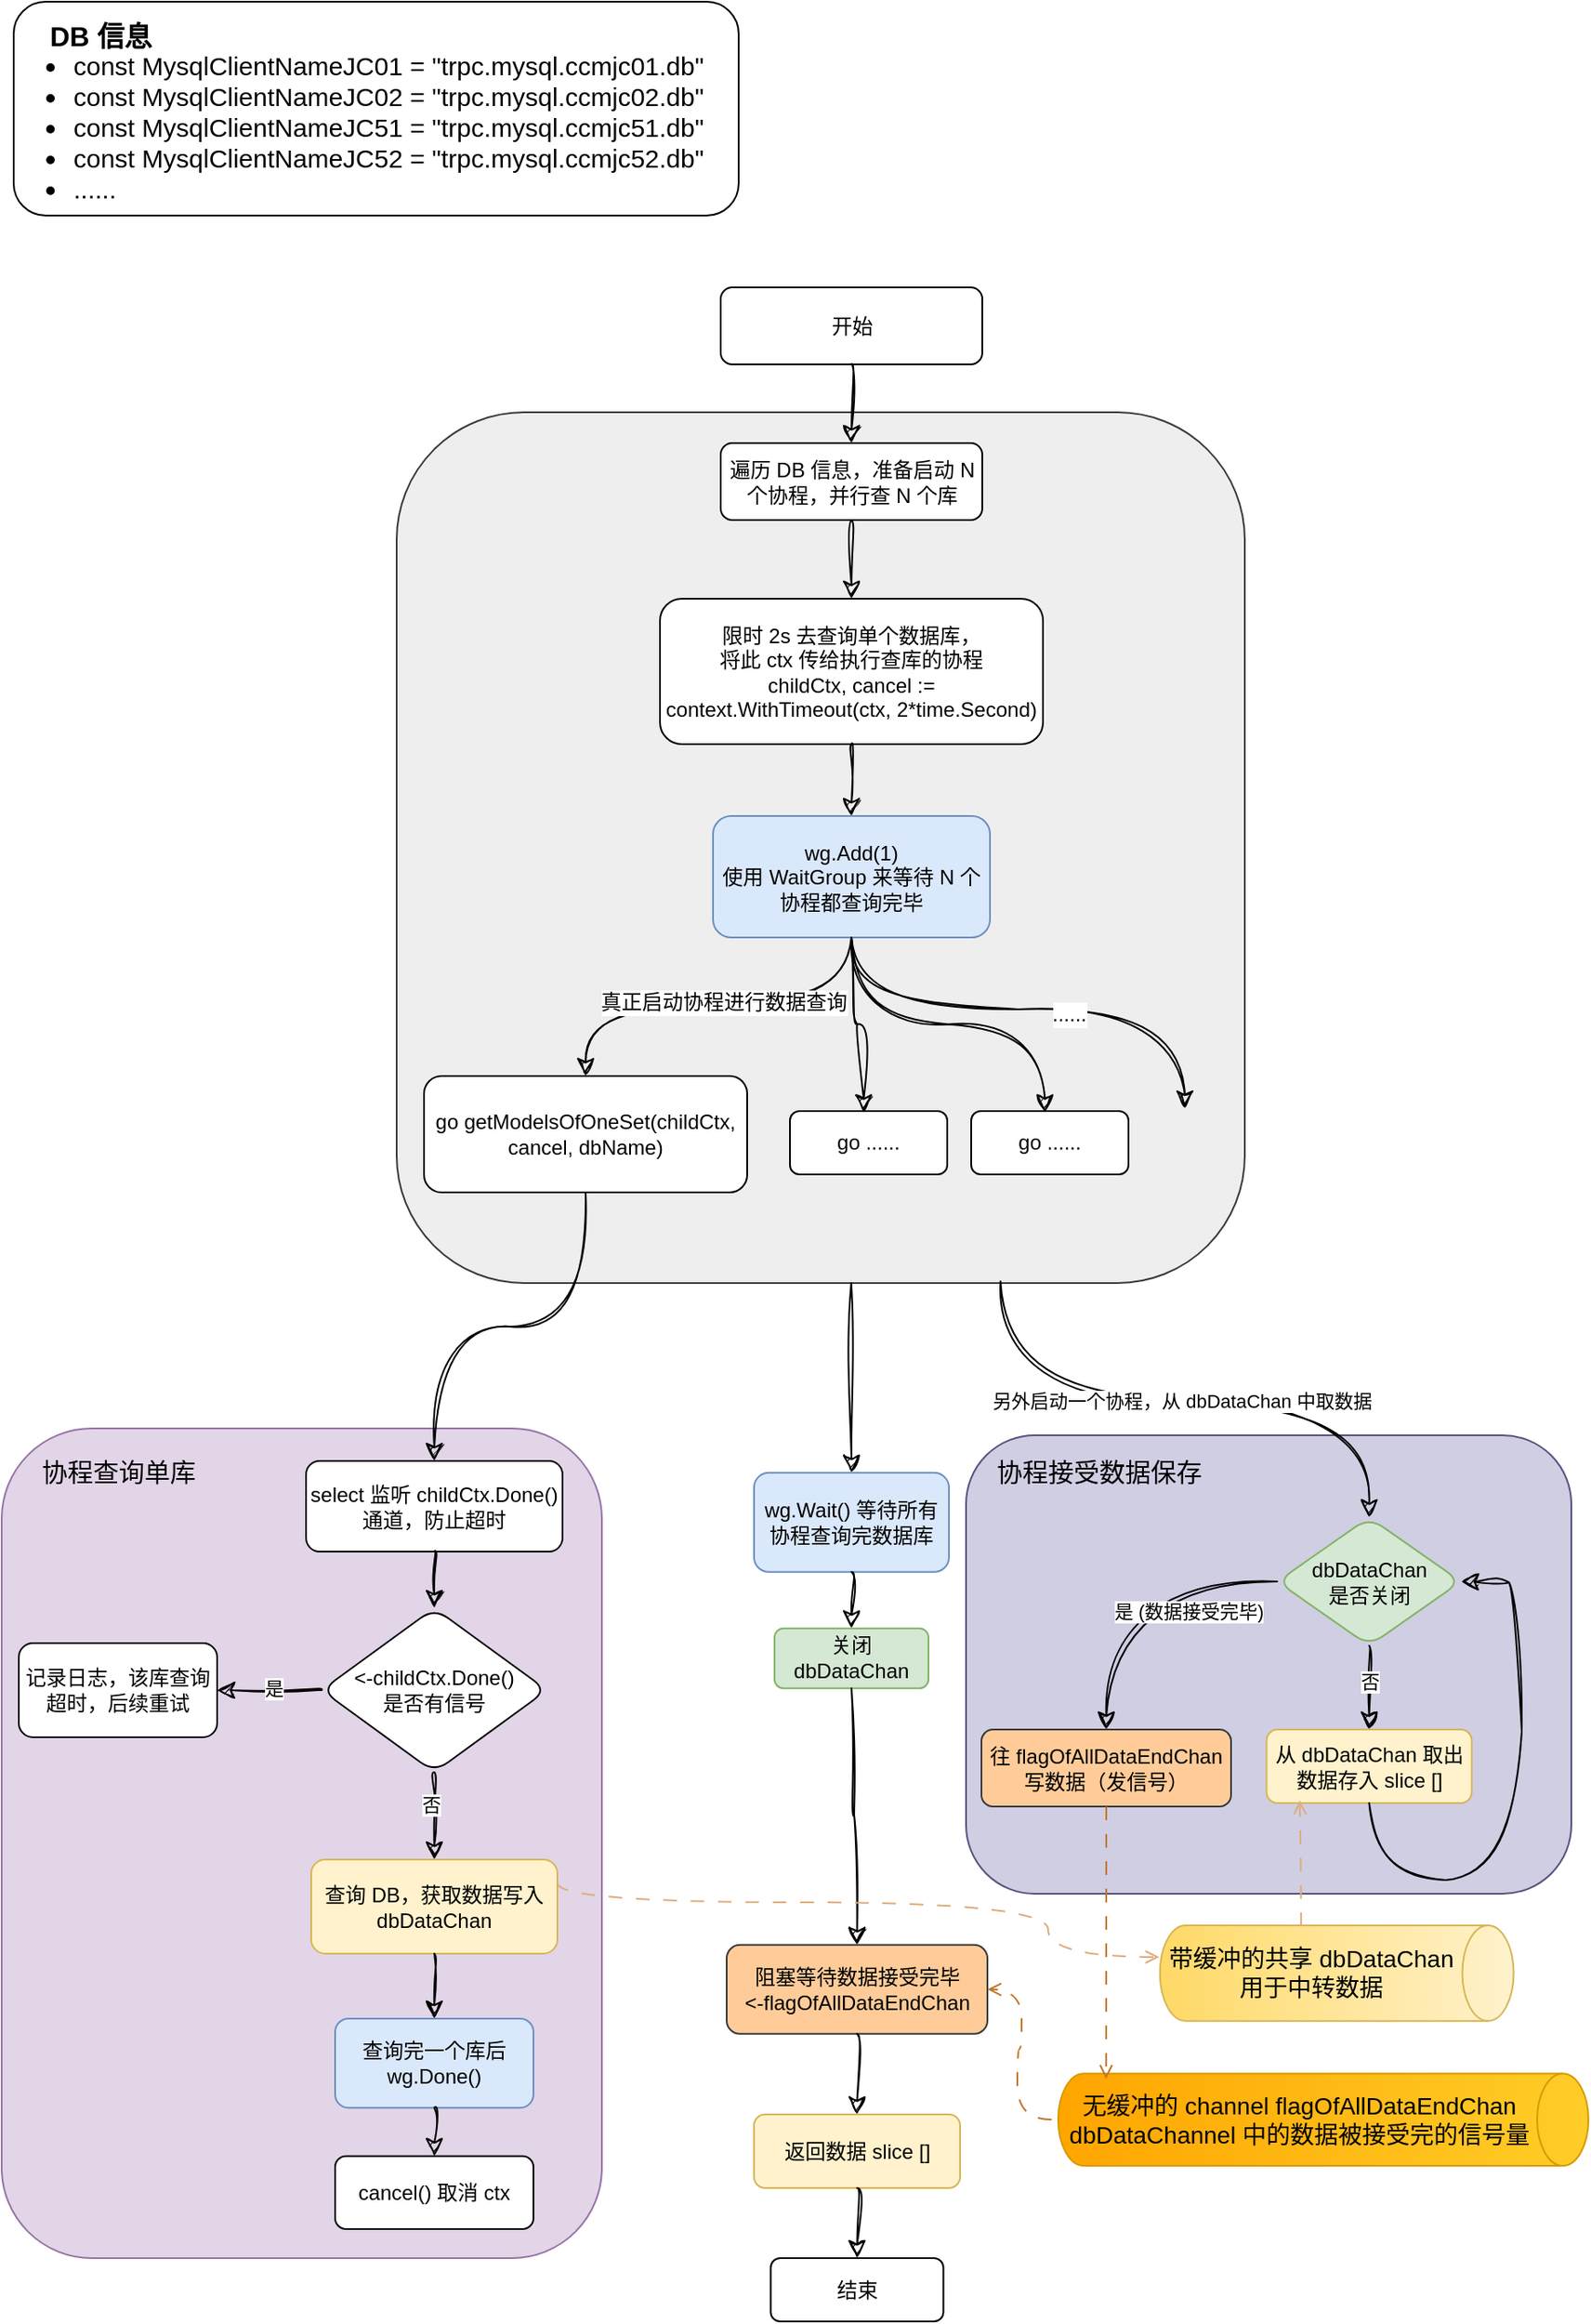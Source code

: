 <mxfile version="22.1.18" type="device">
  <diagram id="C5RBs43oDa-KdzZeNtuy" name="历史数据统计">
    <mxGraphModel dx="814" dy="1853" grid="0" gridSize="10" guides="1" tooltips="1" connect="1" arrows="1" fold="1" page="1" pageScale="1" pageWidth="1654" pageHeight="2336" math="0" shadow="0">
      <root>
        <mxCell id="WIyWlLk6GJQsqaUBKTNV-0" />
        <mxCell id="WIyWlLk6GJQsqaUBKTNV-1" parent="WIyWlLk6GJQsqaUBKTNV-0" />
        <mxCell id="kMFmoiZ8YQXFddp0UWes-89" value="" style="rounded=1;whiteSpace=wrap;html=1;fillColor=#d0cee2;strokeColor=#56517e;" vertex="1" parent="WIyWlLk6GJQsqaUBKTNV-1">
          <mxGeometry x="883" y="905" width="354" height="268" as="geometry" />
        </mxCell>
        <mxCell id="kMFmoiZ8YQXFddp0UWes-87" value="" style="rounded=1;whiteSpace=wrap;html=1;fillColor=#e1d5e7;strokeColor=#9673a6;" vertex="1" parent="WIyWlLk6GJQsqaUBKTNV-1">
          <mxGeometry x="319" y="901" width="351" height="485" as="geometry" />
        </mxCell>
        <mxCell id="kMFmoiZ8YQXFddp0UWes-25" value="" style="rounded=1;whiteSpace=wrap;html=1;fillColor=#eeeeee;strokeColor=#36393d;fontSize=12;" vertex="1" parent="WIyWlLk6GJQsqaUBKTNV-1">
          <mxGeometry x="550" y="307" width="496" height="509" as="geometry" />
        </mxCell>
        <mxCell id="kMFmoiZ8YQXFddp0UWes-2" value="" style="rounded=1;whiteSpace=wrap;html=1;" vertex="1" parent="WIyWlLk6GJQsqaUBKTNV-1">
          <mxGeometry x="326" y="67" width="424" height="125" as="geometry" />
        </mxCell>
        <mxCell id="WIyWlLk6GJQsqaUBKTNV-2" value="" style="rounded=0;html=1;jettySize=auto;orthogonalLoop=1;fontSize=12;endArrow=classic;endFill=1;endSize=8;strokeWidth=1;shadow=0;labelBackgroundColor=none;edgeStyle=orthogonalEdgeStyle;fontColor=default;sketch=1;curveFitting=1;jiggle=2;curved=1;entryX=0.5;entryY=0;entryDx=0;entryDy=0;" parent="WIyWlLk6GJQsqaUBKTNV-1" source="WIyWlLk6GJQsqaUBKTNV-3" target="kMFmoiZ8YQXFddp0UWes-5" edge="1">
          <mxGeometry relative="1" as="geometry">
            <mxPoint x="758.5" y="453" as="targetPoint" />
          </mxGeometry>
        </mxCell>
        <mxCell id="WIyWlLk6GJQsqaUBKTNV-3" value="遍历 DB 信息，准备启动 N 个协程，并行查 N 个库" style="rounded=1;whiteSpace=wrap;html=1;fontSize=12;glass=0;strokeWidth=1;shadow=0;labelBackgroundColor=none;" parent="WIyWlLk6GJQsqaUBKTNV-1" vertex="1">
          <mxGeometry x="739.5" y="325" width="153" height="45" as="geometry" />
        </mxCell>
        <mxCell id="kMFmoiZ8YQXFddp0UWes-0" value="&lt;ul style=&quot;font-size: 15px;&quot;&gt;&lt;li style=&quot;font-size: 15px;&quot;&gt;const MysqlClientNameJC01 = &quot;trpc.mysql.ccmjc01.db&quot;&lt;/li&gt;&lt;li style=&quot;font-size: 15px;&quot;&gt;const MysqlClientNameJC02 = &quot;trpc.mysql.ccmjc02.db&quot;&lt;/li&gt;&lt;li style=&quot;font-size: 15px;&quot;&gt;const MysqlClientNameJC51 = &quot;trpc.mysql.ccmjc51.db&quot;&lt;/li&gt;&lt;li style=&quot;font-size: 15px;&quot;&gt;const MysqlClientNameJC52 = &quot;trpc.mysql.ccmjc52.db&quot;&lt;/li&gt;&lt;li style=&quot;font-size: 15px;&quot;&gt;......&lt;/li&gt;&lt;/ul&gt;" style="text;strokeColor=none;fillColor=none;html=1;whiteSpace=wrap;verticalAlign=middle;overflow=hidden;fontSize=15;" vertex="1" parent="WIyWlLk6GJQsqaUBKTNV-1">
          <mxGeometry x="319" y="78" width="440" height="120" as="geometry" />
        </mxCell>
        <mxCell id="kMFmoiZ8YQXFddp0UWes-1" value="DB 信息" style="text;html=1;strokeColor=none;fillColor=none;align=center;verticalAlign=middle;whiteSpace=wrap;rounded=0;fontSize=16;fontStyle=1" vertex="1" parent="WIyWlLk6GJQsqaUBKTNV-1">
          <mxGeometry x="342" y="72" width="70" height="30" as="geometry" />
        </mxCell>
        <mxCell id="kMFmoiZ8YQXFddp0UWes-3" value="" style="shape=cylinder3;whiteSpace=wrap;html=1;boundedLbl=1;backgroundOutline=1;size=15;rotation=90;fillColor=#fff2cc;strokeColor=#d6b656;gradientColor=#ffd966;" vertex="1" parent="WIyWlLk6GJQsqaUBKTNV-1">
          <mxGeometry x="1071.89" y="1116" width="55.86" height="206.87" as="geometry" />
        </mxCell>
        <mxCell id="kMFmoiZ8YQXFddp0UWes-4" value="带缓冲的共享 dbDataChan&lt;br&gt;用于中转数据" style="text;html=1;strokeColor=none;fillColor=none;align=center;verticalAlign=middle;whiteSpace=wrap;rounded=0;fontSize=14;" vertex="1" parent="WIyWlLk6GJQsqaUBKTNV-1">
          <mxGeometry x="996.5" y="1202.93" width="176" height="33" as="geometry" />
        </mxCell>
        <mxCell id="kMFmoiZ8YQXFddp0UWes-5" value="限时 2s 去查询单个数据库，&lt;br style=&quot;font-size: 12px;&quot;&gt;将此 ctx 传给执行查库的协程&lt;br style=&quot;font-size: 12px;&quot;&gt;childCtx, cancel := context.WithTimeout(ctx, 2*time.Second)" style="rounded=1;whiteSpace=wrap;html=1;fontSize=12;" vertex="1" parent="WIyWlLk6GJQsqaUBKTNV-1">
          <mxGeometry x="704" y="416" width="224" height="85" as="geometry" />
        </mxCell>
        <mxCell id="kMFmoiZ8YQXFddp0UWes-7" value="" style="rounded=0;html=1;jettySize=auto;orthogonalLoop=1;fontSize=12;endArrow=classic;endFill=1;endSize=8;strokeWidth=1;shadow=0;labelBackgroundColor=none;edgeStyle=orthogonalEdgeStyle;fontColor=default;sketch=1;curveFitting=1;jiggle=2;curved=1;exitX=0.5;exitY=1;exitDx=0;exitDy=0;entryX=0.5;entryY=0;entryDx=0;entryDy=0;" edge="1" parent="WIyWlLk6GJQsqaUBKTNV-1" source="kMFmoiZ8YQXFddp0UWes-5" target="kMFmoiZ8YQXFddp0UWes-8">
          <mxGeometry relative="1" as="geometry">
            <mxPoint x="840" y="548" as="sourcePoint" />
            <mxPoint x="733" y="553" as="targetPoint" />
          </mxGeometry>
        </mxCell>
        <mxCell id="kMFmoiZ8YQXFddp0UWes-8" value="wg.Add(1)&lt;br style=&quot;font-size: 12px;&quot;&gt;使用&amp;nbsp;WaitGroup 来等待 N 个协程都查询完毕" style="rounded=1;whiteSpace=wrap;html=1;fillColor=#dae8fc;strokeColor=#6c8ebf;fontSize=12;" vertex="1" parent="WIyWlLk6GJQsqaUBKTNV-1">
          <mxGeometry x="735" y="543" width="162" height="71" as="geometry" />
        </mxCell>
        <mxCell id="kMFmoiZ8YQXFddp0UWes-9" value="" style="rounded=0;html=1;jettySize=auto;orthogonalLoop=1;fontSize=12;endArrow=classic;endFill=1;endSize=8;strokeWidth=1;shadow=0;labelBackgroundColor=none;edgeStyle=orthogonalEdgeStyle;fontColor=default;sketch=1;curveFitting=1;jiggle=2;curved=1;exitX=0.5;exitY=1;exitDx=0;exitDy=0;entryX=0.5;entryY=0;entryDx=0;entryDy=0;" edge="1" parent="WIyWlLk6GJQsqaUBKTNV-1" target="kMFmoiZ8YQXFddp0UWes-10" source="kMFmoiZ8YQXFddp0UWes-8">
          <mxGeometry relative="1" as="geometry">
            <mxPoint x="834.5" y="624" as="sourcePoint" />
            <mxPoint x="751.5" y="676" as="targetPoint" />
          </mxGeometry>
        </mxCell>
        <mxCell id="kMFmoiZ8YQXFddp0UWes-11" value="真正启动协程进行数据查询" style="edgeLabel;html=1;align=center;verticalAlign=middle;resizable=0;points=[];fontSize=12;" vertex="1" connectable="0" parent="kMFmoiZ8YQXFddp0UWes-9">
          <mxGeometry x="-0.224" y="-1" relative="1" as="geometry">
            <mxPoint x="-24" y="-2" as="offset" />
          </mxGeometry>
        </mxCell>
        <mxCell id="kMFmoiZ8YQXFddp0UWes-10" value="go getModelsOfOneSet(childCtx, cancel, dbName)" style="rounded=1;whiteSpace=wrap;html=1;fontSize=12;" vertex="1" parent="WIyWlLk6GJQsqaUBKTNV-1">
          <mxGeometry x="566" y="695" width="189" height="68" as="geometry" />
        </mxCell>
        <mxCell id="kMFmoiZ8YQXFddp0UWes-12" value="开始" style="rounded=1;whiteSpace=wrap;html=1;fontSize=12;glass=0;strokeWidth=1;shadow=0;labelBackgroundColor=none;" vertex="1" parent="WIyWlLk6GJQsqaUBKTNV-1">
          <mxGeometry x="739.5" y="234" width="153" height="45" as="geometry" />
        </mxCell>
        <mxCell id="kMFmoiZ8YQXFddp0UWes-13" value="" style="rounded=0;html=1;jettySize=auto;orthogonalLoop=1;fontSize=12;endArrow=classic;endFill=1;endSize=8;strokeWidth=1;shadow=0;labelBackgroundColor=none;edgeStyle=orthogonalEdgeStyle;fontColor=default;sketch=1;curveFitting=1;jiggle=2;curved=1;exitX=0.5;exitY=1;exitDx=0;exitDy=0;" edge="1" parent="WIyWlLk6GJQsqaUBKTNV-1" source="kMFmoiZ8YQXFddp0UWes-12" target="WIyWlLk6GJQsqaUBKTNV-3">
          <mxGeometry relative="1" as="geometry">
            <mxPoint x="1031" y="354" as="sourcePoint" />
            <mxPoint x="934.5" y="490" as="targetPoint" />
          </mxGeometry>
        </mxCell>
        <mxCell id="kMFmoiZ8YQXFddp0UWes-16" value="" style="rounded=0;html=1;jettySize=auto;orthogonalLoop=1;fontSize=12;endArrow=classic;endFill=1;endSize=8;strokeWidth=1;shadow=0;labelBackgroundColor=none;edgeStyle=orthogonalEdgeStyle;fontColor=default;sketch=1;curveFitting=1;jiggle=2;curved=1;exitX=0.5;exitY=1;exitDx=0;exitDy=0;entryX=0.469;entryY=0.02;entryDx=0;entryDy=0;entryPerimeter=0;" edge="1" parent="WIyWlLk6GJQsqaUBKTNV-1" source="kMFmoiZ8YQXFddp0UWes-8" target="kMFmoiZ8YQXFddp0UWes-17">
          <mxGeometry relative="1" as="geometry">
            <mxPoint x="957" y="750" as="sourcePoint" />
            <mxPoint x="967.5" y="689" as="targetPoint" />
          </mxGeometry>
        </mxCell>
        <mxCell id="kMFmoiZ8YQXFddp0UWes-17" value="go ......" style="rounded=1;whiteSpace=wrap;html=1;fontSize=12;" vertex="1" parent="WIyWlLk6GJQsqaUBKTNV-1">
          <mxGeometry x="780" y="715.5" width="92" height="37" as="geometry" />
        </mxCell>
        <mxCell id="kMFmoiZ8YQXFddp0UWes-18" value="" style="rounded=0;html=1;jettySize=auto;orthogonalLoop=1;fontSize=12;endArrow=classic;endFill=1;endSize=8;strokeWidth=1;shadow=0;labelBackgroundColor=none;edgeStyle=orthogonalEdgeStyle;fontColor=default;sketch=1;curveFitting=1;jiggle=2;curved=1;exitX=0.5;exitY=1;exitDx=0;exitDy=0;entryX=0.469;entryY=0.02;entryDx=0;entryDy=0;entryPerimeter=0;" edge="1" parent="WIyWlLk6GJQsqaUBKTNV-1" target="kMFmoiZ8YQXFddp0UWes-19" source="kMFmoiZ8YQXFddp0UWes-8">
          <mxGeometry relative="1" as="geometry">
            <mxPoint x="944" y="616" as="sourcePoint" />
            <mxPoint x="1076.5" y="689" as="targetPoint" />
          </mxGeometry>
        </mxCell>
        <mxCell id="kMFmoiZ8YQXFddp0UWes-19" value="go ......" style="rounded=1;whiteSpace=wrap;html=1;fontSize=12;" vertex="1" parent="WIyWlLk6GJQsqaUBKTNV-1">
          <mxGeometry x="886" y="715.5" width="92" height="37" as="geometry" />
        </mxCell>
        <mxCell id="kMFmoiZ8YQXFddp0UWes-20" value="" style="rounded=0;html=1;jettySize=auto;orthogonalLoop=1;fontSize=12;endArrow=classic;endFill=1;endSize=8;strokeWidth=1;shadow=0;labelBackgroundColor=none;edgeStyle=orthogonalEdgeStyle;fontColor=default;sketch=1;curveFitting=1;jiggle=2;curved=1;exitX=0.5;exitY=1;exitDx=0;exitDy=0;" edge="1" parent="WIyWlLk6GJQsqaUBKTNV-1" source="kMFmoiZ8YQXFddp0UWes-8">
          <mxGeometry relative="1" as="geometry">
            <mxPoint x="1030" y="579" as="sourcePoint" />
            <mxPoint x="1011" y="714" as="targetPoint" />
            <Array as="points">
              <mxPoint x="816" y="656" />
              <mxPoint x="1011" y="656" />
            </Array>
          </mxGeometry>
        </mxCell>
        <mxCell id="kMFmoiZ8YQXFddp0UWes-22" value="......" style="edgeLabel;html=1;align=center;verticalAlign=middle;resizable=0;points=[];fontSize=12;" vertex="1" connectable="0" parent="kMFmoiZ8YQXFddp0UWes-20">
          <mxGeometry x="0.145" y="-3" relative="1" as="geometry">
            <mxPoint as="offset" />
          </mxGeometry>
        </mxCell>
        <mxCell id="kMFmoiZ8YQXFddp0UWes-28" value="" style="rounded=0;html=1;jettySize=auto;orthogonalLoop=1;fontSize=13;endArrow=classic;endFill=1;endSize=8;strokeWidth=1;shadow=0;labelBackgroundColor=none;edgeStyle=orthogonalEdgeStyle;fontColor=default;sketch=1;curveFitting=1;jiggle=2;curved=1;exitX=0.712;exitY=0.998;exitDx=0;exitDy=0;exitPerimeter=0;" edge="1" parent="WIyWlLk6GJQsqaUBKTNV-1" source="kMFmoiZ8YQXFddp0UWes-25" target="kMFmoiZ8YQXFddp0UWes-35">
          <mxGeometry relative="1" as="geometry">
            <mxPoint x="695" y="1003" as="sourcePoint" />
            <mxPoint x="958" y="944" as="targetPoint" />
          </mxGeometry>
        </mxCell>
        <mxCell id="kMFmoiZ8YQXFddp0UWes-34" value="另外启动一个协程，从 dbDataChan 中取数据" style="edgeLabel;html=1;align=center;verticalAlign=middle;resizable=0;points=[];" vertex="1" connectable="0" parent="kMFmoiZ8YQXFddp0UWes-28">
          <mxGeometry x="-0.005" y="-1" relative="1" as="geometry">
            <mxPoint x="-1" y="-1" as="offset" />
          </mxGeometry>
        </mxCell>
        <mxCell id="kMFmoiZ8YQXFddp0UWes-29" value="" style="shape=cylinder3;whiteSpace=wrap;html=1;boundedLbl=1;backgroundOutline=1;size=15;rotation=90;fillColor=#ffcd28;strokeColor=#d79b00;gradientColor=#ffa500;" vertex="1" parent="WIyWlLk6GJQsqaUBKTNV-1">
          <mxGeometry x="1065.01" y="1150" width="53.86" height="310.11" as="geometry" />
        </mxCell>
        <mxCell id="kMFmoiZ8YQXFddp0UWes-30" value="无缓冲的 channel flagOfAllDataEndChan dbDataChannel 中的数据被接受完的信号量" style="text;html=1;strokeColor=none;fillColor=none;align=center;verticalAlign=middle;whiteSpace=wrap;rounded=0;fontSize=14;" vertex="1" parent="WIyWlLk6GJQsqaUBKTNV-1">
          <mxGeometry x="933" y="1283.69" width="290" height="42.73" as="geometry" />
        </mxCell>
        <mxCell id="kMFmoiZ8YQXFddp0UWes-35" value="dbDataChan&lt;br&gt;是否关闭" style="rhombus;whiteSpace=wrap;html=1;rounded=1;fillColor=#d5e8d4;strokeColor=#82b366;" vertex="1" parent="WIyWlLk6GJQsqaUBKTNV-1">
          <mxGeometry x="1065" y="953.0" width="107.5" height="75" as="geometry" />
        </mxCell>
        <mxCell id="kMFmoiZ8YQXFddp0UWes-36" value="" style="rounded=0;html=1;jettySize=auto;orthogonalLoop=1;fontSize=13;endArrow=classic;endFill=1;endSize=8;strokeWidth=1;shadow=0;labelBackgroundColor=none;edgeStyle=orthogonalEdgeStyle;fontColor=default;sketch=1;curveFitting=1;jiggle=2;curved=1;exitX=0.5;exitY=1;exitDx=0;exitDy=0;entryX=0.5;entryY=0;entryDx=0;entryDy=0;" edge="1" parent="WIyWlLk6GJQsqaUBKTNV-1" source="kMFmoiZ8YQXFddp0UWes-35" target="kMFmoiZ8YQXFddp0UWes-38">
          <mxGeometry relative="1" as="geometry">
            <mxPoint x="1117" y="1028" as="sourcePoint" />
            <mxPoint x="1119" y="1073.0" as="targetPoint" />
          </mxGeometry>
        </mxCell>
        <mxCell id="kMFmoiZ8YQXFddp0UWes-37" value="否" style="edgeLabel;html=1;align=center;verticalAlign=middle;resizable=0;points=[];" vertex="1" connectable="0" parent="kMFmoiZ8YQXFddp0UWes-36">
          <mxGeometry x="-0.138" relative="1" as="geometry">
            <mxPoint as="offset" />
          </mxGeometry>
        </mxCell>
        <mxCell id="kMFmoiZ8YQXFddp0UWes-38" value="从 dbDataChan 取出数据存入 slice []" style="rounded=1;whiteSpace=wrap;html=1;fillColor=#fff2cc;strokeColor=#d6b656;" vertex="1" parent="WIyWlLk6GJQsqaUBKTNV-1">
          <mxGeometry x="1058.75" y="1077.0" width="120" height="43" as="geometry" />
        </mxCell>
        <mxCell id="kMFmoiZ8YQXFddp0UWes-41" value="" style="rounded=0;html=1;jettySize=auto;orthogonalLoop=1;fontSize=13;endArrow=classic;endFill=1;endSize=8;strokeWidth=1;shadow=0;labelBackgroundColor=none;edgeStyle=orthogonalEdgeStyle;fontColor=default;sketch=1;curveFitting=1;jiggle=2;curved=1;exitX=0;exitY=0.5;exitDx=0;exitDy=0;entryX=0.5;entryY=0;entryDx=0;entryDy=0;" edge="1" parent="WIyWlLk6GJQsqaUBKTNV-1" source="kMFmoiZ8YQXFddp0UWes-35" target="kMFmoiZ8YQXFddp0UWes-47">
          <mxGeometry relative="1" as="geometry">
            <mxPoint x="1129" y="1038" as="sourcePoint" />
            <mxPoint x="1005" y="1044.0" as="targetPoint" />
          </mxGeometry>
        </mxCell>
        <mxCell id="kMFmoiZ8YQXFddp0UWes-44" value="是 (数据接受完毕)" style="edgeLabel;html=1;align=center;verticalAlign=middle;resizable=0;points=[];" vertex="1" connectable="0" parent="kMFmoiZ8YQXFddp0UWes-41">
          <mxGeometry x="-0.325" y="17" relative="1" as="geometry">
            <mxPoint x="11" as="offset" />
          </mxGeometry>
        </mxCell>
        <mxCell id="kMFmoiZ8YQXFddp0UWes-45" value="" style="rounded=0;html=1;jettySize=auto;orthogonalLoop=1;fontSize=13;endArrow=classic;endFill=1;endSize=8;strokeWidth=1;shadow=0;labelBackgroundColor=none;edgeStyle=orthogonalEdgeStyle;fontColor=default;sketch=1;curveFitting=1;jiggle=2;curved=1;exitX=0.5;exitY=1;exitDx=0;exitDy=0;entryX=1;entryY=0.5;entryDx=0;entryDy=0;" edge="1" parent="WIyWlLk6GJQsqaUBKTNV-1" source="kMFmoiZ8YQXFddp0UWes-38" target="kMFmoiZ8YQXFddp0UWes-35">
          <mxGeometry relative="1" as="geometry">
            <mxPoint x="1129" y="1038" as="sourcePoint" />
            <mxPoint x="1129" y="1087.0" as="targetPoint" />
            <Array as="points">
              <mxPoint x="1119" y="1165.0" />
              <mxPoint x="1208" y="1165.0" />
              <mxPoint x="1208" y="991.0" />
              <mxPoint x="1193" y="991.0" />
            </Array>
          </mxGeometry>
        </mxCell>
        <mxCell id="kMFmoiZ8YQXFddp0UWes-47" value="往 flagOfAllDataEndChan 写数据（发信号）" style="rounded=1;whiteSpace=wrap;html=1;fillColor=#ffcc99;strokeColor=#36393d;" vertex="1" parent="WIyWlLk6GJQsqaUBKTNV-1">
          <mxGeometry x="892" y="1077.0" width="146" height="45" as="geometry" />
        </mxCell>
        <mxCell id="kMFmoiZ8YQXFddp0UWes-48" value="" style="rounded=0;html=1;jettySize=auto;orthogonalLoop=1;fontSize=13;endArrow=classic;endFill=1;endSize=8;strokeWidth=1;shadow=0;labelBackgroundColor=none;edgeStyle=orthogonalEdgeStyle;fontColor=default;sketch=1;curveFitting=1;jiggle=2;curved=1;exitX=0.536;exitY=1;exitDx=0;exitDy=0;exitPerimeter=0;entryX=0.5;entryY=0;entryDx=0;entryDy=0;" edge="1" parent="WIyWlLk6GJQsqaUBKTNV-1" source="kMFmoiZ8YQXFddp0UWes-25" target="kMFmoiZ8YQXFddp0UWes-50">
          <mxGeometry relative="1" as="geometry">
            <mxPoint x="404" y="886" as="sourcePoint" />
            <mxPoint x="602" y="901" as="targetPoint" />
          </mxGeometry>
        </mxCell>
        <mxCell id="kMFmoiZ8YQXFddp0UWes-50" value="wg.Wait() 等待所有协程查询完数据库" style="rounded=1;whiteSpace=wrap;html=1;fillColor=#dae8fc;strokeColor=#6c8ebf;" vertex="1" parent="WIyWlLk6GJQsqaUBKTNV-1">
          <mxGeometry x="759" y="926.9" width="114" height="58" as="geometry" />
        </mxCell>
        <mxCell id="kMFmoiZ8YQXFddp0UWes-51" value="" style="rounded=0;html=1;jettySize=auto;orthogonalLoop=1;fontSize=13;endArrow=classic;endFill=1;endSize=8;strokeWidth=1;shadow=0;labelBackgroundColor=none;edgeStyle=orthogonalEdgeStyle;fontColor=default;sketch=1;curveFitting=1;jiggle=2;curved=1;exitX=0.5;exitY=1;exitDx=0;exitDy=0;entryX=0.5;entryY=0;entryDx=0;entryDy=0;" edge="1" parent="WIyWlLk6GJQsqaUBKTNV-1" source="kMFmoiZ8YQXFddp0UWes-50" target="kMFmoiZ8YQXFddp0UWes-52">
          <mxGeometry relative="1" as="geometry">
            <mxPoint x="910" y="871.9" as="sourcePoint" />
            <mxPoint x="816" y="1041.9" as="targetPoint" />
          </mxGeometry>
        </mxCell>
        <mxCell id="kMFmoiZ8YQXFddp0UWes-52" value="关闭 dbDataChan" style="rounded=1;whiteSpace=wrap;html=1;fillColor=#d5e8d4;strokeColor=#82b366;" vertex="1" parent="WIyWlLk6GJQsqaUBKTNV-1">
          <mxGeometry x="771" y="1017.9" width="90" height="35" as="geometry" />
        </mxCell>
        <mxCell id="kMFmoiZ8YQXFddp0UWes-55" value="" style="rounded=0;html=1;jettySize=auto;orthogonalLoop=1;fontSize=13;endArrow=classic;endFill=1;endSize=8;strokeWidth=1;shadow=0;labelBackgroundColor=none;edgeStyle=orthogonalEdgeStyle;fontColor=default;sketch=1;curveFitting=1;jiggle=2;curved=1;exitX=0.5;exitY=1;exitDx=0;exitDy=0;entryX=0.5;entryY=0;entryDx=0;entryDy=0;" edge="1" parent="WIyWlLk6GJQsqaUBKTNV-1" source="kMFmoiZ8YQXFddp0UWes-52" target="kMFmoiZ8YQXFddp0UWes-56">
          <mxGeometry relative="1" as="geometry">
            <mxPoint x="826" y="994.9" as="sourcePoint" />
            <mxPoint x="818" y="1197.9" as="targetPoint" />
          </mxGeometry>
        </mxCell>
        <mxCell id="kMFmoiZ8YQXFddp0UWes-56" value="阻塞等待数据接受完毕&lt;br&gt;&amp;lt;-flagOfAllDataEndChan" style="rounded=1;whiteSpace=wrap;html=1;fillColor=#ffcc99;strokeColor=#36393d;" vertex="1" parent="WIyWlLk6GJQsqaUBKTNV-1">
          <mxGeometry x="743" y="1202.93" width="152.5" height="52" as="geometry" />
        </mxCell>
        <mxCell id="kMFmoiZ8YQXFddp0UWes-59" value="" style="rounded=0;html=1;jettySize=auto;orthogonalLoop=1;fontSize=13;endArrow=classic;endFill=1;endSize=8;strokeWidth=1;shadow=0;labelBackgroundColor=none;edgeStyle=orthogonalEdgeStyle;fontColor=default;sketch=1;curveFitting=1;jiggle=2;curved=1;exitX=0.5;exitY=1;exitDx=0;exitDy=0;entryX=0.5;entryY=0;entryDx=0;entryDy=0;" edge="1" parent="WIyWlLk6GJQsqaUBKTNV-1" source="kMFmoiZ8YQXFddp0UWes-56" target="kMFmoiZ8YQXFddp0UWes-60">
          <mxGeometry relative="1" as="geometry">
            <mxPoint x="827.5" y="1020.93" as="sourcePoint" />
            <mxPoint x="819.5" y="1299.93" as="targetPoint" />
          </mxGeometry>
        </mxCell>
        <mxCell id="kMFmoiZ8YQXFddp0UWes-60" value="返回数据 slice []" style="rounded=1;whiteSpace=wrap;html=1;fillColor=#fff2cc;strokeColor=#d6b656;" vertex="1" parent="WIyWlLk6GJQsqaUBKTNV-1">
          <mxGeometry x="759" y="1302.0" width="120.5" height="43" as="geometry" />
        </mxCell>
        <mxCell id="kMFmoiZ8YQXFddp0UWes-61" value="" style="rounded=0;html=1;jettySize=auto;orthogonalLoop=1;fontSize=13;endArrow=classic;endFill=1;endSize=8;strokeWidth=1;shadow=0;labelBackgroundColor=none;edgeStyle=orthogonalEdgeStyle;fontColor=default;sketch=1;curveFitting=1;jiggle=2;curved=1;exitX=0.5;exitY=1;exitDx=0;exitDy=0;entryX=0.5;entryY=0;entryDx=0;entryDy=0;" edge="1" parent="WIyWlLk6GJQsqaUBKTNV-1" target="kMFmoiZ8YQXFddp0UWes-62" source="kMFmoiZ8YQXFddp0UWes-60">
          <mxGeometry relative="1" as="geometry">
            <mxPoint x="819.5" y="1351.0" as="sourcePoint" />
            <mxPoint x="819.5" y="1396.0" as="targetPoint" />
          </mxGeometry>
        </mxCell>
        <mxCell id="kMFmoiZ8YQXFddp0UWes-62" value="结束" style="rounded=1;whiteSpace=wrap;html=1;" vertex="1" parent="WIyWlLk6GJQsqaUBKTNV-1">
          <mxGeometry x="768.75" y="1386.0" width="101" height="37" as="geometry" />
        </mxCell>
        <mxCell id="kMFmoiZ8YQXFddp0UWes-66" value="" style="rounded=0;html=1;jettySize=auto;orthogonalLoop=1;fontSize=13;endArrow=classic;endFill=1;endSize=8;strokeWidth=1;shadow=0;labelBackgroundColor=none;edgeStyle=orthogonalEdgeStyle;fontColor=default;sketch=1;curveFitting=1;jiggle=2;curved=1;exitX=0.5;exitY=1;exitDx=0;exitDy=0;entryX=0.5;entryY=0;entryDx=0;entryDy=0;" edge="1" parent="WIyWlLk6GJQsqaUBKTNV-1" source="kMFmoiZ8YQXFddp0UWes-10" target="kMFmoiZ8YQXFddp0UWes-70">
          <mxGeometry relative="1" as="geometry">
            <mxPoint x="444" y="785" as="sourcePoint" />
            <mxPoint x="477" y="969" as="targetPoint" />
          </mxGeometry>
        </mxCell>
        <mxCell id="kMFmoiZ8YQXFddp0UWes-67" style="edgeStyle=orthogonalEdgeStyle;rounded=0;orthogonalLoop=1;jettySize=auto;html=1;exitX=0.5;exitY=1;exitDx=0;exitDy=0;entryX=0.11;entryY=-0.058;entryDx=0;entryDy=0;entryPerimeter=0;endArrow=open;endFill=0;curved=1;strokeColor=#c37328;dashed=1;dashPattern=8 8;" edge="1" parent="WIyWlLk6GJQsqaUBKTNV-1" source="kMFmoiZ8YQXFddp0UWes-47" target="kMFmoiZ8YQXFddp0UWes-30">
          <mxGeometry relative="1" as="geometry" />
        </mxCell>
        <mxCell id="kMFmoiZ8YQXFddp0UWes-69" style="edgeStyle=orthogonalEdgeStyle;rounded=0;orthogonalLoop=1;jettySize=auto;html=1;exitX=0;exitY=0.5;exitDx=0;exitDy=0;entryX=1;entryY=0.5;entryDx=0;entryDy=0;endArrow=open;endFill=0;curved=1;strokeColor=#c37328;dashed=1;dashPattern=8 8;" edge="1" parent="WIyWlLk6GJQsqaUBKTNV-1" source="kMFmoiZ8YQXFddp0UWes-30" target="kMFmoiZ8YQXFddp0UWes-56">
          <mxGeometry relative="1" as="geometry">
            <mxPoint x="915.5" y="1303" as="sourcePoint" />
            <mxPoint x="915.5" y="1424" as="targetPoint" />
          </mxGeometry>
        </mxCell>
        <mxCell id="kMFmoiZ8YQXFddp0UWes-70" value="select 监听 childCtx.Done() 通道，防止超时" style="rounded=1;whiteSpace=wrap;html=1;" vertex="1" parent="WIyWlLk6GJQsqaUBKTNV-1">
          <mxGeometry x="497" y="920" width="150" height="53" as="geometry" />
        </mxCell>
        <mxCell id="kMFmoiZ8YQXFddp0UWes-71" value="" style="rounded=0;html=1;jettySize=auto;orthogonalLoop=1;fontSize=13;endArrow=classic;endFill=1;endSize=8;strokeWidth=1;shadow=0;labelBackgroundColor=none;edgeStyle=orthogonalEdgeStyle;fontColor=default;sketch=1;curveFitting=1;jiggle=2;curved=1;exitX=0.5;exitY=1;exitDx=0;exitDy=0;entryX=0.5;entryY=0;entryDx=0;entryDy=0;" edge="1" parent="WIyWlLk6GJQsqaUBKTNV-1" source="kMFmoiZ8YQXFddp0UWes-70" target="kMFmoiZ8YQXFddp0UWes-73">
          <mxGeometry relative="1" as="geometry">
            <mxPoint x="598" y="1012" as="sourcePoint" />
            <mxPoint x="572" y="1085" as="targetPoint" />
          </mxGeometry>
        </mxCell>
        <mxCell id="kMFmoiZ8YQXFddp0UWes-72" value="查询 DB，获取数据写入 dbDataChan" style="rounded=1;whiteSpace=wrap;html=1;fillColor=#fff2cc;strokeColor=#d6b656;" vertex="1" parent="WIyWlLk6GJQsqaUBKTNV-1">
          <mxGeometry x="500" y="1153" width="144" height="55" as="geometry" />
        </mxCell>
        <mxCell id="kMFmoiZ8YQXFddp0UWes-73" value="&amp;lt;-childCtx.Done()&lt;br&gt;是否有信号" style="rhombus;whiteSpace=wrap;html=1;rounded=1;" vertex="1" parent="WIyWlLk6GJQsqaUBKTNV-1">
          <mxGeometry x="506" y="1006" width="132" height="96" as="geometry" />
        </mxCell>
        <mxCell id="kMFmoiZ8YQXFddp0UWes-75" value="" style="rounded=0;html=1;jettySize=auto;orthogonalLoop=1;fontSize=13;endArrow=classic;endFill=1;endSize=8;strokeWidth=1;shadow=0;labelBackgroundColor=none;edgeStyle=orthogonalEdgeStyle;fontColor=default;sketch=1;curveFitting=1;jiggle=2;curved=1;exitX=0;exitY=0.5;exitDx=0;exitDy=0;entryX=1;entryY=0.5;entryDx=0;entryDy=0;" edge="1" parent="WIyWlLk6GJQsqaUBKTNV-1" source="kMFmoiZ8YQXFddp0UWes-73" target="kMFmoiZ8YQXFddp0UWes-76">
          <mxGeometry relative="1" as="geometry">
            <mxPoint x="582" y="983" as="sourcePoint" />
            <mxPoint x="369" y="1050" as="targetPoint" />
          </mxGeometry>
        </mxCell>
        <mxCell id="kMFmoiZ8YQXFddp0UWes-77" value="是" style="edgeLabel;html=1;align=center;verticalAlign=middle;resizable=0;points=[];" vertex="1" connectable="0" parent="kMFmoiZ8YQXFddp0UWes-75">
          <mxGeometry x="-0.076" y="-1" relative="1" as="geometry">
            <mxPoint as="offset" />
          </mxGeometry>
        </mxCell>
        <mxCell id="kMFmoiZ8YQXFddp0UWes-76" value="记录日志，该库查询超时，后续重试" style="rounded=1;whiteSpace=wrap;html=1;" vertex="1" parent="WIyWlLk6GJQsqaUBKTNV-1">
          <mxGeometry x="329" y="1026.5" width="116" height="55" as="geometry" />
        </mxCell>
        <mxCell id="kMFmoiZ8YQXFddp0UWes-78" value="" style="rounded=0;html=1;jettySize=auto;orthogonalLoop=1;fontSize=13;endArrow=classic;endFill=1;endSize=8;strokeWidth=1;shadow=0;labelBackgroundColor=none;edgeStyle=orthogonalEdgeStyle;fontColor=default;sketch=1;curveFitting=1;jiggle=2;curved=1;exitX=0.5;exitY=1;exitDx=0;exitDy=0;entryX=0.5;entryY=0;entryDx=0;entryDy=0;" edge="1" parent="WIyWlLk6GJQsqaUBKTNV-1" source="kMFmoiZ8YQXFddp0UWes-73" target="kMFmoiZ8YQXFddp0UWes-72">
          <mxGeometry relative="1" as="geometry">
            <mxPoint x="582" y="983" as="sourcePoint" />
            <mxPoint x="582" y="1016" as="targetPoint" />
          </mxGeometry>
        </mxCell>
        <mxCell id="kMFmoiZ8YQXFddp0UWes-79" value="否" style="edgeLabel;html=1;align=center;verticalAlign=middle;resizable=0;points=[];" vertex="1" connectable="0" parent="kMFmoiZ8YQXFddp0UWes-78">
          <mxGeometry x="-0.263" y="-2" relative="1" as="geometry">
            <mxPoint as="offset" />
          </mxGeometry>
        </mxCell>
        <mxCell id="kMFmoiZ8YQXFddp0UWes-80" style="edgeStyle=orthogonalEdgeStyle;rounded=0;orthogonalLoop=1;jettySize=auto;html=1;exitX=0.009;exitY=0.601;exitDx=0;exitDy=0;entryX=0.162;entryY=0.963;entryDx=0;entryDy=0;entryPerimeter=0;endArrow=open;endFill=0;curved=1;strokeColor=#deac7c;dashed=1;dashPattern=8 8;exitPerimeter=0;" edge="1" parent="WIyWlLk6GJQsqaUBKTNV-1" source="kMFmoiZ8YQXFddp0UWes-3" target="kMFmoiZ8YQXFddp0UWes-38">
          <mxGeometry relative="1" as="geometry">
            <mxPoint x="975" y="1132" as="sourcePoint" />
            <mxPoint x="975" y="1291" as="targetPoint" />
          </mxGeometry>
        </mxCell>
        <mxCell id="kMFmoiZ8YQXFddp0UWes-81" style="edgeStyle=orthogonalEdgeStyle;rounded=0;orthogonalLoop=1;jettySize=auto;html=1;exitX=1;exitY=0.25;exitDx=0;exitDy=0;endArrow=open;endFill=0;curved=1;strokeColor=#deac7c;dashed=1;dashPattern=8 8;" edge="1" parent="WIyWlLk6GJQsqaUBKTNV-1" source="kMFmoiZ8YQXFddp0UWes-72">
          <mxGeometry relative="1" as="geometry">
            <mxPoint x="1089" y="1202" as="sourcePoint" />
            <mxPoint x="996" y="1210" as="targetPoint" />
            <Array as="points">
              <mxPoint x="644" y="1178" />
              <mxPoint x="931" y="1178" />
              <mxPoint x="931" y="1210" />
            </Array>
          </mxGeometry>
        </mxCell>
        <mxCell id="kMFmoiZ8YQXFddp0UWes-82" value="" style="rounded=0;html=1;jettySize=auto;orthogonalLoop=1;fontSize=13;endArrow=classic;endFill=1;endSize=8;strokeWidth=1;shadow=0;labelBackgroundColor=none;edgeStyle=orthogonalEdgeStyle;fontColor=default;sketch=1;curveFitting=1;jiggle=2;curved=1;exitX=0.5;exitY=1;exitDx=0;exitDy=0;entryX=0.5;entryY=0;entryDx=0;entryDy=0;" edge="1" parent="WIyWlLk6GJQsqaUBKTNV-1" source="kMFmoiZ8YQXFddp0UWes-72" target="kMFmoiZ8YQXFddp0UWes-84">
          <mxGeometry relative="1" as="geometry">
            <mxPoint x="582" y="1112" as="sourcePoint" />
            <mxPoint x="572" y="1266" as="targetPoint" />
          </mxGeometry>
        </mxCell>
        <mxCell id="kMFmoiZ8YQXFddp0UWes-84" value="查询完一个库后 wg.Done()" style="rounded=1;whiteSpace=wrap;html=1;fillColor=#dae8fc;strokeColor=#6c8ebf;" vertex="1" parent="WIyWlLk6GJQsqaUBKTNV-1">
          <mxGeometry x="514" y="1246" width="116" height="52.1" as="geometry" />
        </mxCell>
        <mxCell id="kMFmoiZ8YQXFddp0UWes-85" value="cancel() 取消 ctx" style="rounded=1;whiteSpace=wrap;html=1;" vertex="1" parent="WIyWlLk6GJQsqaUBKTNV-1">
          <mxGeometry x="514" y="1326.42" width="116" height="42.58" as="geometry" />
        </mxCell>
        <mxCell id="kMFmoiZ8YQXFddp0UWes-86" value="" style="rounded=0;html=1;jettySize=auto;orthogonalLoop=1;fontSize=13;endArrow=classic;endFill=1;endSize=8;strokeWidth=1;shadow=0;labelBackgroundColor=none;edgeStyle=orthogonalEdgeStyle;fontColor=default;sketch=1;curveFitting=1;jiggle=2;curved=1;exitX=0.5;exitY=1;exitDx=0;exitDy=0;entryX=0.5;entryY=0;entryDx=0;entryDy=0;" edge="1" parent="WIyWlLk6GJQsqaUBKTNV-1" source="kMFmoiZ8YQXFddp0UWes-84" target="kMFmoiZ8YQXFddp0UWes-85">
          <mxGeometry relative="1" as="geometry">
            <mxPoint x="582" y="1218" as="sourcePoint" />
            <mxPoint x="582" y="1256" as="targetPoint" />
          </mxGeometry>
        </mxCell>
        <mxCell id="kMFmoiZ8YQXFddp0UWes-88" value="协程查询单库" style="text;html=1;strokeColor=none;fillColor=none;align=center;verticalAlign=middle;whiteSpace=wrap;rounded=0;fontSize=15;" vertex="1" parent="WIyWlLk6GJQsqaUBKTNV-1">
          <mxGeometry x="338.5" y="917" width="97" height="17" as="geometry" />
        </mxCell>
        <mxCell id="kMFmoiZ8YQXFddp0UWes-90" value="协程接受数据保存" style="text;html=1;strokeColor=none;fillColor=none;align=center;verticalAlign=middle;whiteSpace=wrap;rounded=0;fontSize=15;" vertex="1" parent="WIyWlLk6GJQsqaUBKTNV-1">
          <mxGeometry x="895.5" y="917" width="129.5" height="17" as="geometry" />
        </mxCell>
      </root>
    </mxGraphModel>
  </diagram>
</mxfile>

